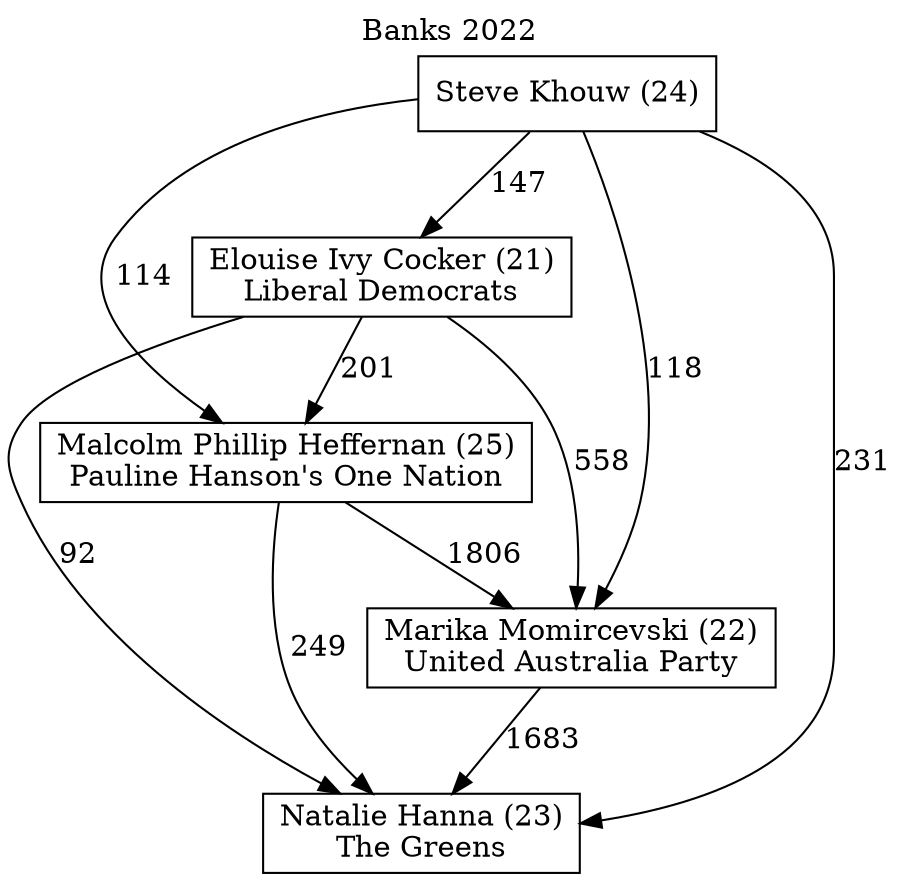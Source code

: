 // House preference flow
digraph "Natalie Hanna (23)_Banks_2022" {
	graph [label="Banks 2022" labelloc=t mclimit=10]
	node [shape=box]
	"Elouise Ivy Cocker (21)" [label="Elouise Ivy Cocker (21)
Liberal Democrats"]
	"Malcolm Phillip Heffernan (25)" [label="Malcolm Phillip Heffernan (25)
Pauline Hanson's One Nation"]
	"Marika Momircevski (22)" [label="Marika Momircevski (22)
United Australia Party"]
	"Natalie Hanna (23)" [label="Natalie Hanna (23)
The Greens"]
	"Steve Khouw (24)" [label="Steve Khouw (24)
"]
	"Elouise Ivy Cocker (21)" -> "Malcolm Phillip Heffernan (25)" [label=201]
	"Elouise Ivy Cocker (21)" -> "Marika Momircevski (22)" [label=558]
	"Elouise Ivy Cocker (21)" -> "Natalie Hanna (23)" [label=92]
	"Malcolm Phillip Heffernan (25)" -> "Marika Momircevski (22)" [label=1806]
	"Malcolm Phillip Heffernan (25)" -> "Natalie Hanna (23)" [label=249]
	"Marika Momircevski (22)" -> "Natalie Hanna (23)" [label=1683]
	"Steve Khouw (24)" -> "Elouise Ivy Cocker (21)" [label=147]
	"Steve Khouw (24)" -> "Malcolm Phillip Heffernan (25)" [label=114]
	"Steve Khouw (24)" -> "Marika Momircevski (22)" [label=118]
	"Steve Khouw (24)" -> "Natalie Hanna (23)" [label=231]
}
